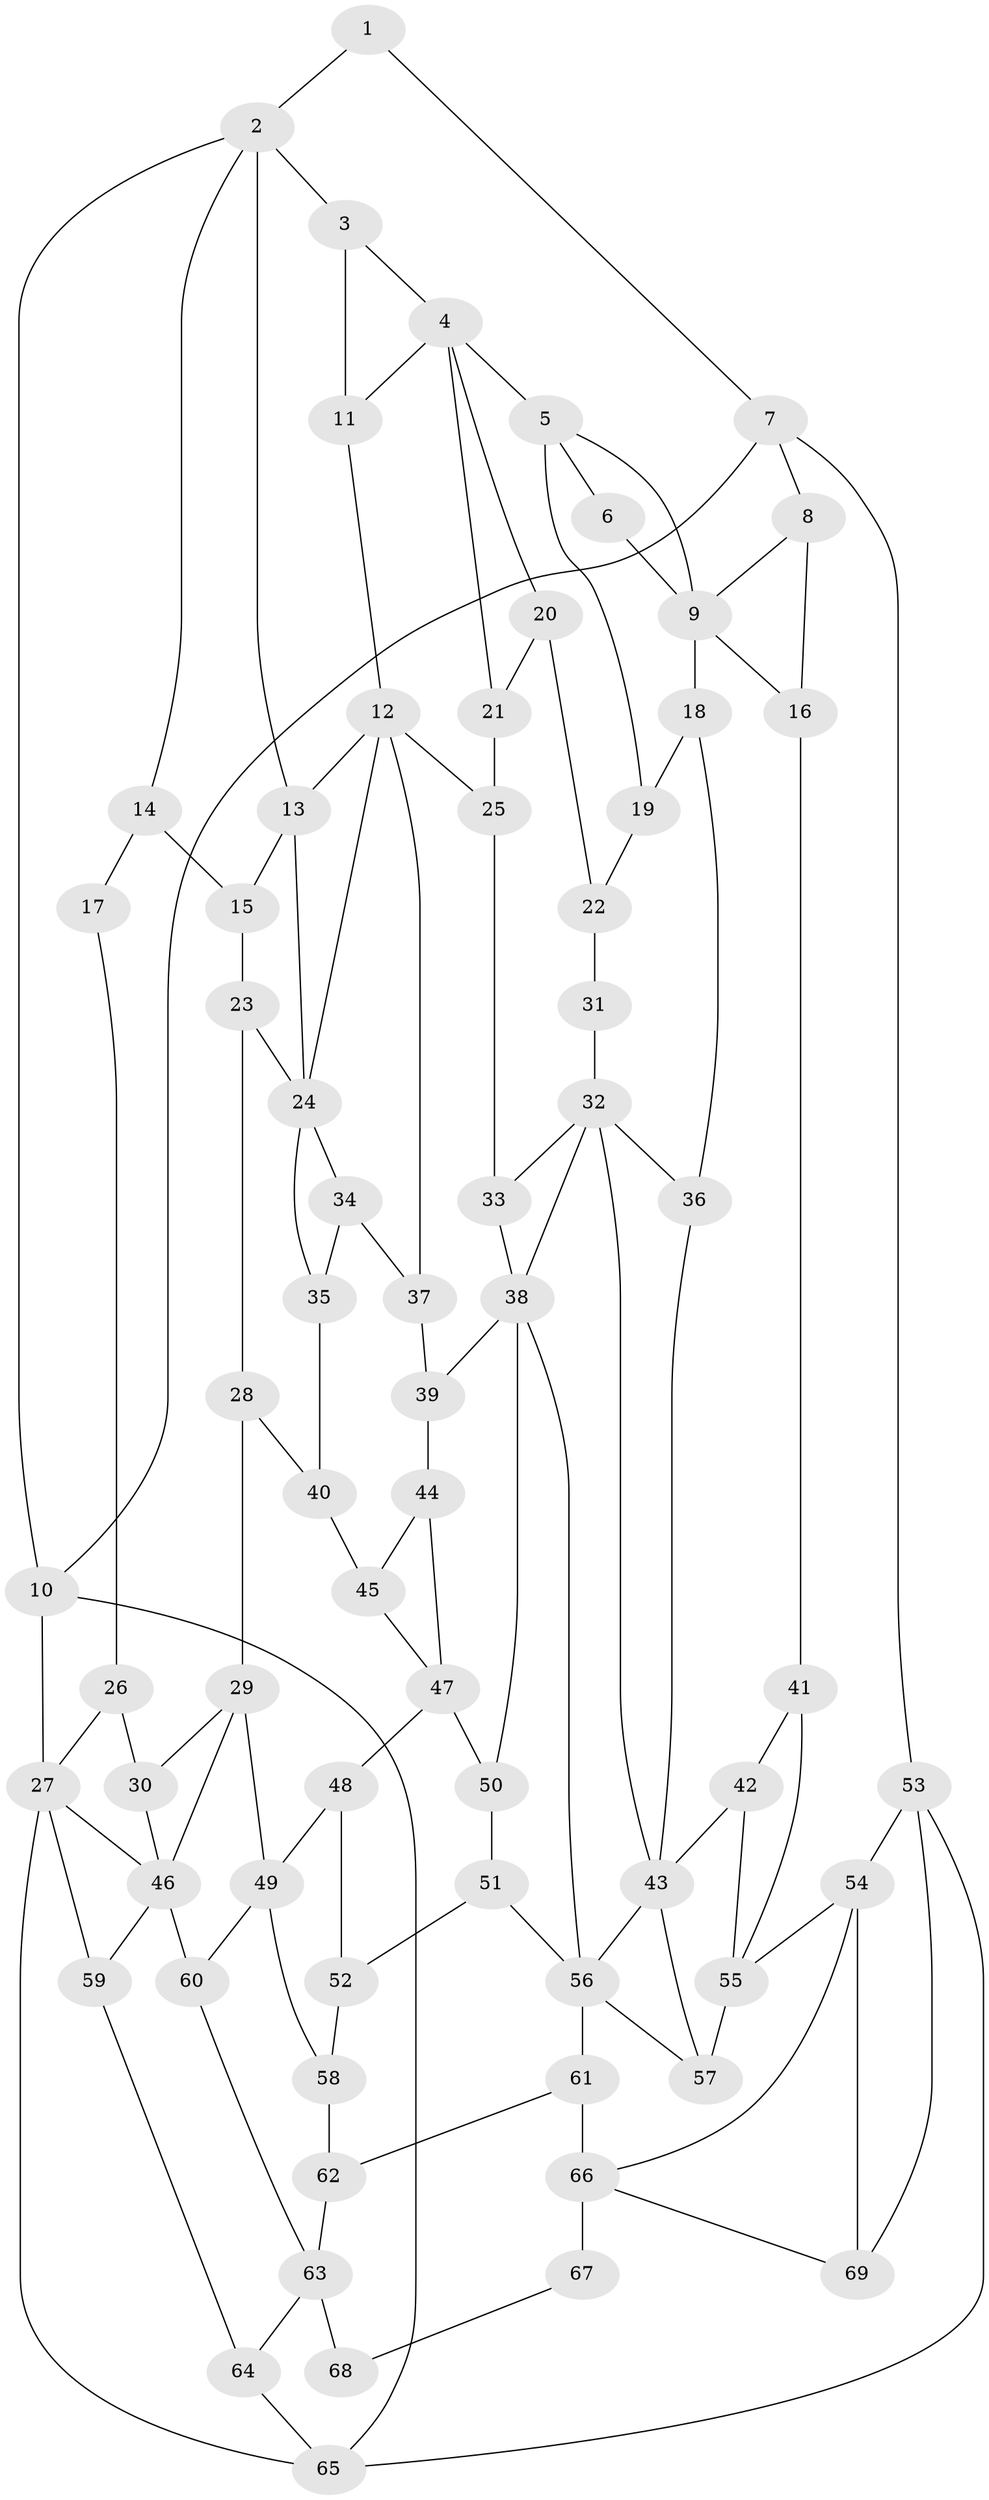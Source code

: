 // original degree distribution, {3: 0.021739130434782608, 4: 0.2246376811594203, 6: 0.2246376811594203, 5: 0.5289855072463768}
// Generated by graph-tools (version 1.1) at 2025/38/03/09/25 02:38:40]
// undirected, 69 vertices, 118 edges
graph export_dot {
graph [start="1"]
  node [color=gray90,style=filled];
  1;
  2;
  3;
  4;
  5;
  6;
  7;
  8;
  9;
  10;
  11;
  12;
  13;
  14;
  15;
  16;
  17;
  18;
  19;
  20;
  21;
  22;
  23;
  24;
  25;
  26;
  27;
  28;
  29;
  30;
  31;
  32;
  33;
  34;
  35;
  36;
  37;
  38;
  39;
  40;
  41;
  42;
  43;
  44;
  45;
  46;
  47;
  48;
  49;
  50;
  51;
  52;
  53;
  54;
  55;
  56;
  57;
  58;
  59;
  60;
  61;
  62;
  63;
  64;
  65;
  66;
  67;
  68;
  69;
  1 -- 2 [weight=1.0];
  1 -- 7 [weight=1.0];
  2 -- 3 [weight=1.0];
  2 -- 10 [weight=1.0];
  2 -- 13 [weight=1.0];
  2 -- 14 [weight=1.0];
  3 -- 4 [weight=1.0];
  3 -- 11 [weight=1.0];
  4 -- 5 [weight=2.0];
  4 -- 11 [weight=1.0];
  4 -- 20 [weight=1.0];
  4 -- 21 [weight=1.0];
  5 -- 6 [weight=1.0];
  5 -- 9 [weight=1.0];
  5 -- 19 [weight=1.0];
  6 -- 9 [weight=2.0];
  7 -- 8 [weight=1.0];
  7 -- 10 [weight=1.0];
  7 -- 53 [weight=1.0];
  8 -- 9 [weight=1.0];
  8 -- 16 [weight=1.0];
  9 -- 16 [weight=1.0];
  9 -- 18 [weight=1.0];
  10 -- 27 [weight=1.0];
  10 -- 65 [weight=1.0];
  11 -- 12 [weight=1.0];
  12 -- 13 [weight=1.0];
  12 -- 24 [weight=1.0];
  12 -- 25 [weight=1.0];
  12 -- 37 [weight=1.0];
  13 -- 15 [weight=1.0];
  13 -- 24 [weight=1.0];
  14 -- 15 [weight=2.0];
  14 -- 17 [weight=2.0];
  15 -- 23 [weight=2.0];
  16 -- 41 [weight=1.0];
  17 -- 26 [weight=1.0];
  18 -- 19 [weight=1.0];
  18 -- 36 [weight=1.0];
  19 -- 22 [weight=1.0];
  20 -- 21 [weight=1.0];
  20 -- 22 [weight=1.0];
  21 -- 25 [weight=1.0];
  22 -- 31 [weight=1.0];
  23 -- 24 [weight=2.0];
  23 -- 28 [weight=2.0];
  24 -- 34 [weight=1.0];
  24 -- 35 [weight=1.0];
  25 -- 33 [weight=1.0];
  26 -- 27 [weight=1.0];
  26 -- 30 [weight=1.0];
  27 -- 46 [weight=1.0];
  27 -- 59 [weight=1.0];
  27 -- 65 [weight=1.0];
  28 -- 29 [weight=2.0];
  28 -- 40 [weight=1.0];
  29 -- 30 [weight=1.0];
  29 -- 46 [weight=1.0];
  29 -- 49 [weight=2.0];
  30 -- 46 [weight=1.0];
  31 -- 32 [weight=2.0];
  32 -- 33 [weight=1.0];
  32 -- 36 [weight=1.0];
  32 -- 38 [weight=1.0];
  32 -- 43 [weight=1.0];
  33 -- 38 [weight=1.0];
  34 -- 35 [weight=1.0];
  34 -- 37 [weight=1.0];
  35 -- 40 [weight=1.0];
  36 -- 43 [weight=1.0];
  37 -- 39 [weight=1.0];
  38 -- 39 [weight=1.0];
  38 -- 50 [weight=1.0];
  38 -- 56 [weight=1.0];
  39 -- 44 [weight=1.0];
  40 -- 45 [weight=1.0];
  41 -- 42 [weight=1.0];
  41 -- 55 [weight=1.0];
  42 -- 43 [weight=1.0];
  42 -- 55 [weight=1.0];
  43 -- 56 [weight=1.0];
  43 -- 57 [weight=1.0];
  44 -- 45 [weight=1.0];
  44 -- 47 [weight=1.0];
  45 -- 47 [weight=1.0];
  46 -- 59 [weight=1.0];
  46 -- 60 [weight=2.0];
  47 -- 48 [weight=1.0];
  47 -- 50 [weight=1.0];
  48 -- 49 [weight=1.0];
  48 -- 52 [weight=1.0];
  49 -- 58 [weight=1.0];
  49 -- 60 [weight=1.0];
  50 -- 51 [weight=1.0];
  51 -- 52 [weight=1.0];
  51 -- 56 [weight=1.0];
  52 -- 58 [weight=1.0];
  53 -- 54 [weight=1.0];
  53 -- 65 [weight=1.0];
  53 -- 69 [weight=1.0];
  54 -- 55 [weight=2.0];
  54 -- 66 [weight=1.0];
  54 -- 69 [weight=1.0];
  55 -- 57 [weight=2.0];
  56 -- 57 [weight=1.0];
  56 -- 61 [weight=2.0];
  58 -- 62 [weight=1.0];
  59 -- 64 [weight=1.0];
  60 -- 63 [weight=1.0];
  61 -- 62 [weight=1.0];
  61 -- 66 [weight=2.0];
  62 -- 63 [weight=1.0];
  63 -- 64 [weight=2.0];
  63 -- 68 [weight=2.0];
  64 -- 65 [weight=1.0];
  66 -- 67 [weight=2.0];
  66 -- 69 [weight=1.0];
  67 -- 68 [weight=1.0];
}
